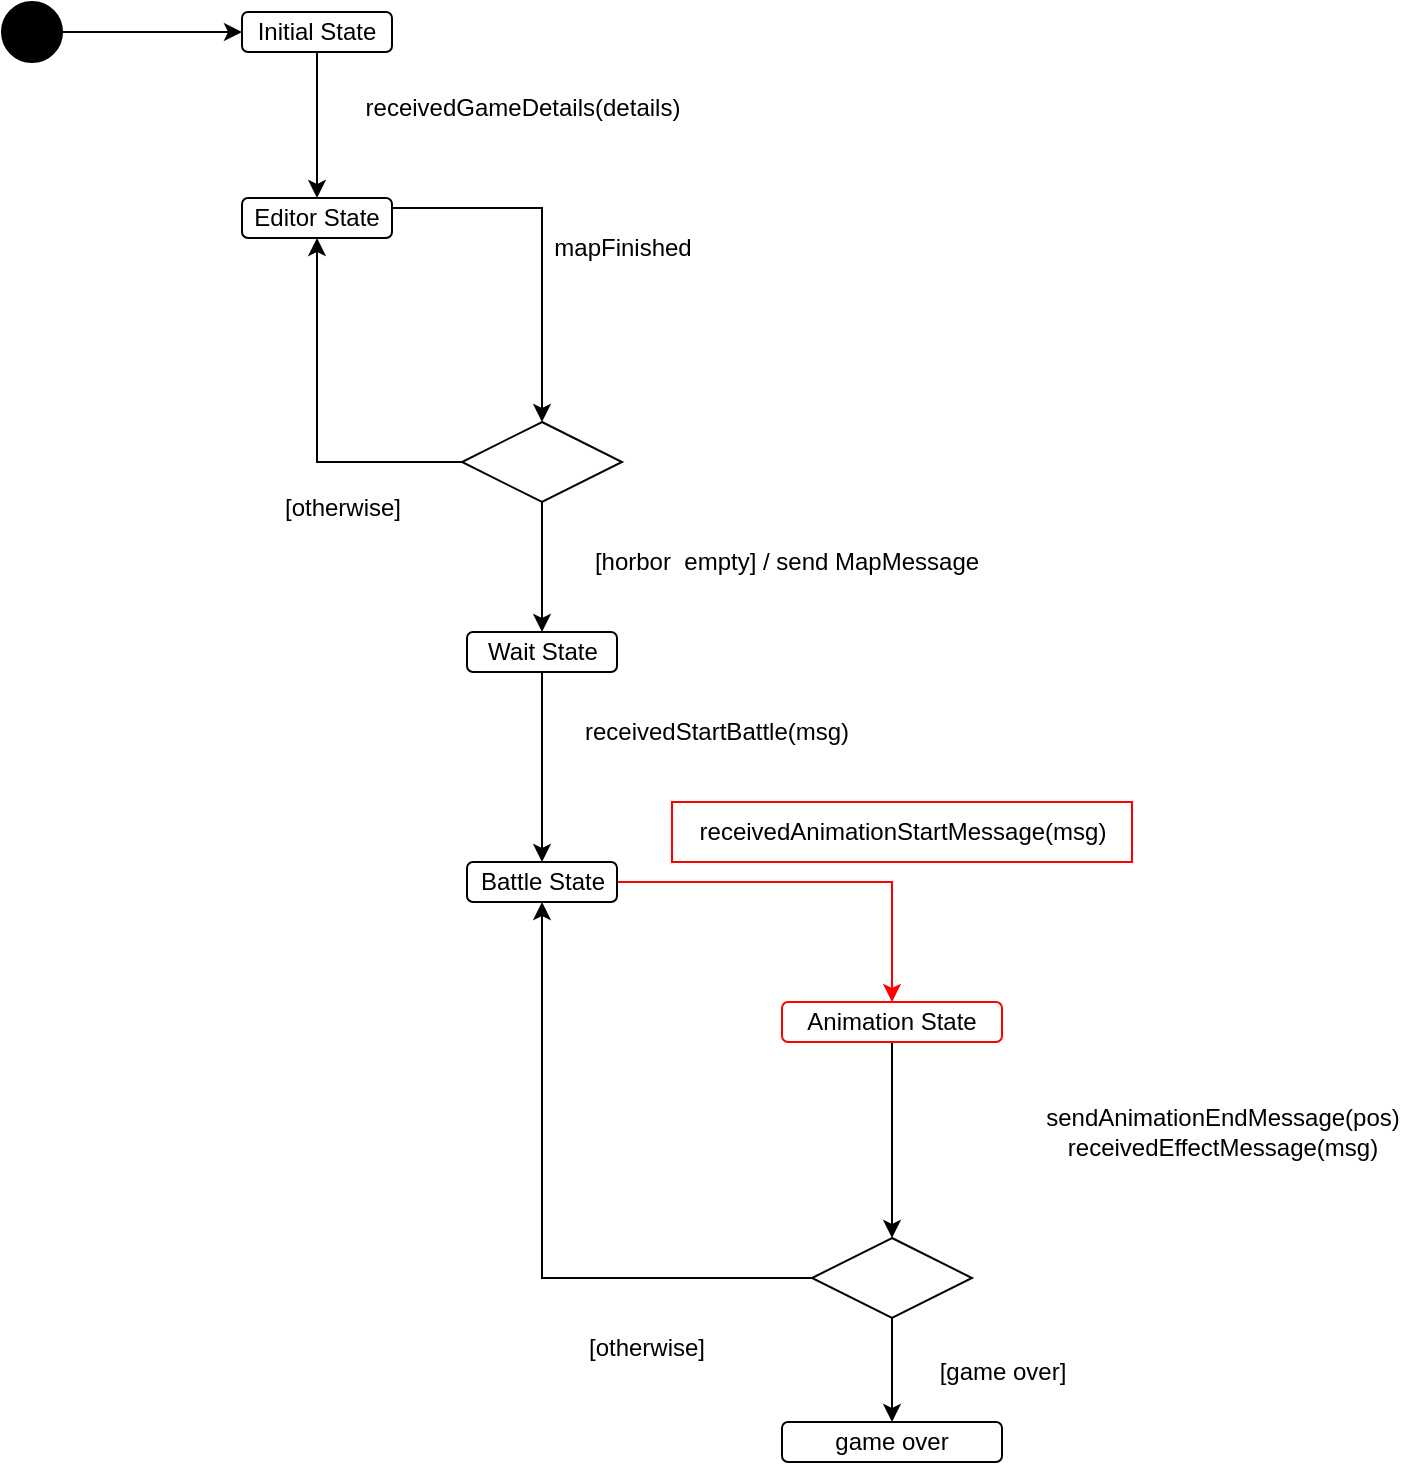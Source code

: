 <mxfile version="24.7.8">
  <diagram id="C5RBs43oDa-KdzZeNtuy" name="Page-1">
    <mxGraphModel dx="1461" dy="823" grid="1" gridSize="10" guides="1" tooltips="1" connect="1" arrows="1" fold="1" page="1" pageScale="1" pageWidth="827" pageHeight="1169" math="0" shadow="0">
      <root>
        <mxCell id="WIyWlLk6GJQsqaUBKTNV-0" />
        <mxCell id="WIyWlLk6GJQsqaUBKTNV-1" parent="WIyWlLk6GJQsqaUBKTNV-0" />
        <mxCell id="ec3Q6cWicWv9khViEyFp-0" style="edgeStyle=orthogonalEdgeStyle;rounded=0;orthogonalLoop=1;jettySize=auto;html=1;entryX=0;entryY=0.5;entryDx=0;entryDy=0;" edge="1" parent="WIyWlLk6GJQsqaUBKTNV-1" source="ec3Q6cWicWv9khViEyFp-1" target="ec3Q6cWicWv9khViEyFp-3">
          <mxGeometry relative="1" as="geometry" />
        </mxCell>
        <mxCell id="ec3Q6cWicWv9khViEyFp-1" value="" style="ellipse;fillColor=strokeColor;html=1;" vertex="1" parent="WIyWlLk6GJQsqaUBKTNV-1">
          <mxGeometry x="550" y="260" width="30" height="30" as="geometry" />
        </mxCell>
        <mxCell id="ec3Q6cWicWv9khViEyFp-2" style="edgeStyle=orthogonalEdgeStyle;rounded=0;orthogonalLoop=1;jettySize=auto;html=1;exitX=0.5;exitY=1;exitDx=0;exitDy=0;entryX=0.5;entryY=0;entryDx=0;entryDy=0;" edge="1" parent="WIyWlLk6GJQsqaUBKTNV-1" source="ec3Q6cWicWv9khViEyFp-3" target="ec3Q6cWicWv9khViEyFp-5">
          <mxGeometry relative="1" as="geometry" />
        </mxCell>
        <mxCell id="ec3Q6cWicWv9khViEyFp-3" value="Initial State" style="rounded=1;whiteSpace=wrap;html=1;" vertex="1" parent="WIyWlLk6GJQsqaUBKTNV-1">
          <mxGeometry x="670" y="265" width="75" height="20" as="geometry" />
        </mxCell>
        <mxCell id="ec3Q6cWicWv9khViEyFp-4" style="edgeStyle=orthogonalEdgeStyle;rounded=0;orthogonalLoop=1;jettySize=auto;html=1;exitX=1;exitY=0.25;exitDx=0;exitDy=0;entryX=0.5;entryY=0;entryDx=0;entryDy=0;" edge="1" parent="WIyWlLk6GJQsqaUBKTNV-1" source="ec3Q6cWicWv9khViEyFp-5" target="ec3Q6cWicWv9khViEyFp-9">
          <mxGeometry relative="1" as="geometry" />
        </mxCell>
        <mxCell id="ec3Q6cWicWv9khViEyFp-5" value="Editor State" style="rounded=1;whiteSpace=wrap;html=1;" vertex="1" parent="WIyWlLk6GJQsqaUBKTNV-1">
          <mxGeometry x="670" y="358" width="75" height="20" as="geometry" />
        </mxCell>
        <mxCell id="ec3Q6cWicWv9khViEyFp-6" value="receivedGameDetails(details)" style="text;html=1;align=center;verticalAlign=middle;resizable=0;points=[];autosize=1;strokeColor=none;fillColor=none;" vertex="1" parent="WIyWlLk6GJQsqaUBKTNV-1">
          <mxGeometry x="720" y="298" width="180" height="30" as="geometry" />
        </mxCell>
        <mxCell id="ec3Q6cWicWv9khViEyFp-7" style="edgeStyle=orthogonalEdgeStyle;rounded=0;orthogonalLoop=1;jettySize=auto;html=1;exitX=0;exitY=0.5;exitDx=0;exitDy=0;entryX=0.5;entryY=1;entryDx=0;entryDy=0;" edge="1" parent="WIyWlLk6GJQsqaUBKTNV-1" source="ec3Q6cWicWv9khViEyFp-9" target="ec3Q6cWicWv9khViEyFp-5">
          <mxGeometry relative="1" as="geometry" />
        </mxCell>
        <mxCell id="ec3Q6cWicWv9khViEyFp-8" style="edgeStyle=orthogonalEdgeStyle;rounded=0;orthogonalLoop=1;jettySize=auto;html=1;exitX=0.5;exitY=1;exitDx=0;exitDy=0;entryX=0.5;entryY=0;entryDx=0;entryDy=0;" edge="1" parent="WIyWlLk6GJQsqaUBKTNV-1" source="ec3Q6cWicWv9khViEyFp-9" target="ec3Q6cWicWv9khViEyFp-13">
          <mxGeometry relative="1" as="geometry" />
        </mxCell>
        <mxCell id="ec3Q6cWicWv9khViEyFp-9" value="&lt;span style=&quot;color: rgba(0, 0, 0, 0); font-family: monospace; font-size: 0px; text-align: start; text-wrap: nowrap;&quot;&gt;%3CmxGraphModel%3E%3Croot%3E%3CmxCell%20id%3D%220%22%2F%3E%3CmxCell%20id%3D%221%22%20parent%3D%220%22%2F%3E%3CmxCell%20id%3D%222%22%20value%3D%22%22%20style%3D%22rhombus%3BwhiteSpace%3Dwrap%3Bhtml%3D1%3B%22%20vertex%3D%221%22%20parent%3D%221%22%3E%3CmxGeometry%20x%3D%22170%22%20y%3D%22530%22%20width%3D%2280%22%20height%3D%2240%22%20as%3D%22geometry%22%2F%3E%3C%2FmxCell%3E%3C%2Froot%3E%3C%2FmxGraphModel%3E&lt;/span&gt;" style="rhombus;whiteSpace=wrap;html=1;" vertex="1" parent="WIyWlLk6GJQsqaUBKTNV-1">
          <mxGeometry x="780" y="470" width="80" height="40" as="geometry" />
        </mxCell>
        <mxCell id="ec3Q6cWicWv9khViEyFp-10" value="mapFinished" style="text;html=1;align=center;verticalAlign=middle;resizable=0;points=[];autosize=1;strokeColor=none;fillColor=none;" vertex="1" parent="WIyWlLk6GJQsqaUBKTNV-1">
          <mxGeometry x="815" y="368" width="90" height="30" as="geometry" />
        </mxCell>
        <mxCell id="ec3Q6cWicWv9khViEyFp-11" value="[otherwise]" style="text;html=1;align=center;verticalAlign=middle;resizable=0;points=[];autosize=1;strokeColor=none;fillColor=none;" vertex="1" parent="WIyWlLk6GJQsqaUBKTNV-1">
          <mxGeometry x="680" y="498" width="80" height="30" as="geometry" />
        </mxCell>
        <mxCell id="ec3Q6cWicWv9khViEyFp-12" style="edgeStyle=orthogonalEdgeStyle;rounded=0;orthogonalLoop=1;jettySize=auto;html=1;exitX=0.5;exitY=1;exitDx=0;exitDy=0;entryX=0.5;entryY=0;entryDx=0;entryDy=0;" edge="1" parent="WIyWlLk6GJQsqaUBKTNV-1" source="ec3Q6cWicWv9khViEyFp-13" target="ec3Q6cWicWv9khViEyFp-15">
          <mxGeometry relative="1" as="geometry" />
        </mxCell>
        <mxCell id="ec3Q6cWicWv9khViEyFp-13" value="Wait State" style="rounded=1;whiteSpace=wrap;html=1;" vertex="1" parent="WIyWlLk6GJQsqaUBKTNV-1">
          <mxGeometry x="782.5" y="575" width="75" height="20" as="geometry" />
        </mxCell>
        <mxCell id="ec3Q6cWicWv9khViEyFp-14" style="edgeStyle=orthogonalEdgeStyle;rounded=0;orthogonalLoop=1;jettySize=auto;html=1;exitX=1;exitY=0.5;exitDx=0;exitDy=0;entryX=0.5;entryY=0;entryDx=0;entryDy=0;strokeColor=#FF0000;" edge="1" parent="WIyWlLk6GJQsqaUBKTNV-1" source="ec3Q6cWicWv9khViEyFp-15" target="ec3Q6cWicWv9khViEyFp-17">
          <mxGeometry relative="1" as="geometry" />
        </mxCell>
        <mxCell id="ec3Q6cWicWv9khViEyFp-15" value="Battle State" style="rounded=1;whiteSpace=wrap;html=1;" vertex="1" parent="WIyWlLk6GJQsqaUBKTNV-1">
          <mxGeometry x="782.5" y="690" width="75" height="20" as="geometry" />
        </mxCell>
        <mxCell id="ec3Q6cWicWv9khViEyFp-16" style="edgeStyle=orthogonalEdgeStyle;rounded=0;orthogonalLoop=1;jettySize=auto;html=1;exitX=0.5;exitY=1;exitDx=0;exitDy=0;entryX=0.5;entryY=0;entryDx=0;entryDy=0;" edge="1" parent="WIyWlLk6GJQsqaUBKTNV-1" source="ec3Q6cWicWv9khViEyFp-17" target="ec3Q6cWicWv9khViEyFp-21">
          <mxGeometry relative="1" as="geometry" />
        </mxCell>
        <mxCell id="ec3Q6cWicWv9khViEyFp-17" value="Animation State" style="rounded=1;whiteSpace=wrap;html=1;strokeColor=#FF0000;" vertex="1" parent="WIyWlLk6GJQsqaUBKTNV-1">
          <mxGeometry x="940" y="760" width="110" height="20" as="geometry" />
        </mxCell>
        <mxCell id="ec3Q6cWicWv9khViEyFp-18" value="receivedAnimationStartMessage(msg)" style="text;html=1;align=center;verticalAlign=middle;resizable=0;points=[];autosize=1;strokeColor=#FF0000;fillColor=none;" vertex="1" parent="WIyWlLk6GJQsqaUBKTNV-1">
          <mxGeometry x="885" y="660" width="230" height="30" as="geometry" />
        </mxCell>
        <mxCell id="ec3Q6cWicWv9khViEyFp-19" style="edgeStyle=orthogonalEdgeStyle;rounded=0;orthogonalLoop=1;jettySize=auto;html=1;exitX=0;exitY=0.5;exitDx=0;exitDy=0;entryX=0.5;entryY=1;entryDx=0;entryDy=0;" edge="1" parent="WIyWlLk6GJQsqaUBKTNV-1" source="ec3Q6cWicWv9khViEyFp-21" target="ec3Q6cWicWv9khViEyFp-15">
          <mxGeometry relative="1" as="geometry" />
        </mxCell>
        <mxCell id="ec3Q6cWicWv9khViEyFp-20" style="edgeStyle=orthogonalEdgeStyle;rounded=0;orthogonalLoop=1;jettySize=auto;html=1;exitX=0.5;exitY=1;exitDx=0;exitDy=0;entryX=0.5;entryY=0;entryDx=0;entryDy=0;" edge="1" parent="WIyWlLk6GJQsqaUBKTNV-1" source="ec3Q6cWicWv9khViEyFp-21" target="ec3Q6cWicWv9khViEyFp-23">
          <mxGeometry relative="1" as="geometry" />
        </mxCell>
        <mxCell id="ec3Q6cWicWv9khViEyFp-21" value="&lt;span style=&quot;color: rgba(0, 0, 0, 0); font-family: monospace; font-size: 0px; text-align: start; text-wrap: nowrap;&quot;&gt;%3CmxGraphModel%3E%3Croot%3E%3CmxCell%20id%3D%220%22%2F%3E%3CmxCell%20id%3D%221%22%20parent%3D%220%22%2F%3E%3CmxCell%20id%3D%222%22%20value%3D%22%22%20style%3D%22rhombus%3BwhiteSpace%3Dwrap%3Bhtml%3D1%3B%22%20vertex%3D%221%22%20parent%3D%221%22%3E%3CmxGeometry%20x%3D%22170%22%20y%3D%22530%22%20width%3D%2280%22%20height%3D%2240%22%20as%3D%22geometry%22%2F%3E%3C%2FmxCell%3E%3C%2Froot%3E%3C%2FmxGraphModel%3E&lt;/span&gt;" style="rhombus;whiteSpace=wrap;html=1;" vertex="1" parent="WIyWlLk6GJQsqaUBKTNV-1">
          <mxGeometry x="955" y="878" width="80" height="40" as="geometry" />
        </mxCell>
        <mxCell id="ec3Q6cWicWv9khViEyFp-22" value="sendAnimationEndMessage(pos)&lt;div&gt;receivedEffectMessage(msg)&lt;/div&gt;" style="text;html=1;align=center;verticalAlign=middle;resizable=0;points=[];autosize=1;strokeColor=none;fillColor=none;" vertex="1" parent="WIyWlLk6GJQsqaUBKTNV-1">
          <mxGeometry x="1060" y="805" width="200" height="40" as="geometry" />
        </mxCell>
        <mxCell id="ec3Q6cWicWv9khViEyFp-23" value="game over" style="rounded=1;whiteSpace=wrap;html=1;" vertex="1" parent="WIyWlLk6GJQsqaUBKTNV-1">
          <mxGeometry x="940" y="970" width="110" height="20" as="geometry" />
        </mxCell>
        <mxCell id="ec3Q6cWicWv9khViEyFp-24" value="[game over]" style="text;html=1;align=center;verticalAlign=middle;resizable=0;points=[];autosize=1;strokeColor=none;fillColor=none;" vertex="1" parent="WIyWlLk6GJQsqaUBKTNV-1">
          <mxGeometry x="1005" y="930" width="90" height="30" as="geometry" />
        </mxCell>
        <mxCell id="ec3Q6cWicWv9khViEyFp-25" value="[otherwise]" style="text;html=1;align=center;verticalAlign=middle;resizable=0;points=[];autosize=1;strokeColor=none;fillColor=none;" vertex="1" parent="WIyWlLk6GJQsqaUBKTNV-1">
          <mxGeometry x="832" y="918" width="80" height="30" as="geometry" />
        </mxCell>
        <mxCell id="ec3Q6cWicWv9khViEyFp-26" value="[horbor&amp;nbsp; empty] / send MapMessage" style="text;html=1;align=center;verticalAlign=middle;resizable=0;points=[];autosize=1;strokeColor=none;fillColor=none;" vertex="1" parent="WIyWlLk6GJQsqaUBKTNV-1">
          <mxGeometry x="832" y="525" width="220" height="30" as="geometry" />
        </mxCell>
        <mxCell id="ec3Q6cWicWv9khViEyFp-27" value="receivedStartBattle(msg)" style="text;html=1;align=center;verticalAlign=middle;resizable=0;points=[];autosize=1;strokeColor=none;fillColor=none;" vertex="1" parent="WIyWlLk6GJQsqaUBKTNV-1">
          <mxGeometry x="827" y="610" width="160" height="30" as="geometry" />
        </mxCell>
      </root>
    </mxGraphModel>
  </diagram>
</mxfile>
